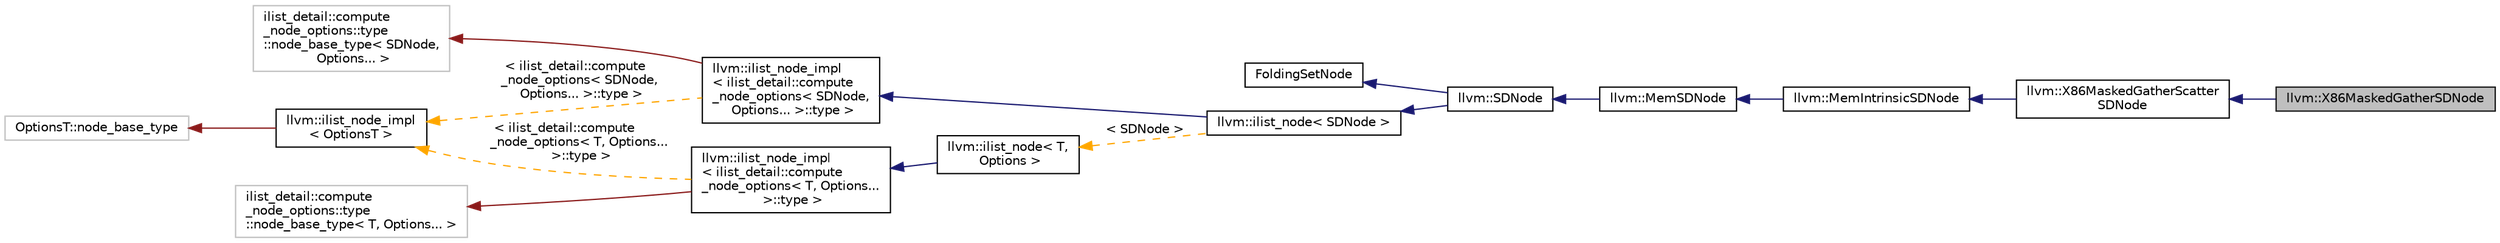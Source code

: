 digraph "llvm::X86MaskedGatherSDNode"
{
 // LATEX_PDF_SIZE
  bgcolor="transparent";
  edge [fontname="Helvetica",fontsize="10",labelfontname="Helvetica",labelfontsize="10"];
  node [fontname="Helvetica",fontsize="10",shape=record];
  rankdir="LR";
  Node1 [label="llvm::X86MaskedGatherSDNode",height=0.2,width=0.4,color="black", fillcolor="grey75", style="filled", fontcolor="black",tooltip=" "];
  Node2 -> Node1 [dir="back",color="midnightblue",fontsize="10",style="solid",fontname="Helvetica"];
  Node2 [label="llvm::X86MaskedGatherScatter\lSDNode",height=0.2,width=0.4,color="black",URL="$classllvm_1_1X86MaskedGatherScatterSDNode.html",tooltip=" "];
  Node3 -> Node2 [dir="back",color="midnightblue",fontsize="10",style="solid",fontname="Helvetica"];
  Node3 [label="llvm::MemIntrinsicSDNode",height=0.2,width=0.4,color="black",URL="$classllvm_1_1MemIntrinsicSDNode.html",tooltip="This SDNode is used for target intrinsics that touch memory and need an associated MachineMemOperand."];
  Node4 -> Node3 [dir="back",color="midnightblue",fontsize="10",style="solid",fontname="Helvetica"];
  Node4 [label="llvm::MemSDNode",height=0.2,width=0.4,color="black",URL="$classllvm_1_1MemSDNode.html",tooltip="This is an abstract virtual class for memory operations."];
  Node5 -> Node4 [dir="back",color="midnightblue",fontsize="10",style="solid",fontname="Helvetica"];
  Node5 [label="llvm::SDNode",height=0.2,width=0.4,color="black",URL="$classllvm_1_1SDNode.html",tooltip="Represents one node in the SelectionDAG."];
  Node6 -> Node5 [dir="back",color="midnightblue",fontsize="10",style="solid",fontname="Helvetica"];
  Node6 [label="FoldingSetNode",height=0.2,width=0.4,color="black",URL="$classllvm_1_1FoldingSetBase_1_1Node.html",tooltip="Node - This class is used to maintain the singly linked bucket list in a folding set."];
  Node7 -> Node5 [dir="back",color="midnightblue",fontsize="10",style="solid",fontname="Helvetica"];
  Node7 [label="llvm::ilist_node\< SDNode \>",height=0.2,width=0.4,color="black",URL="$classllvm_1_1ilist__node.html",tooltip=" "];
  Node8 -> Node7 [dir="back",color="midnightblue",fontsize="10",style="solid",fontname="Helvetica"];
  Node8 [label="llvm::ilist_node_impl\l\< ilist_detail::compute\l_node_options\< SDNode,\l Options... \>::type \>",height=0.2,width=0.4,color="black",URL="$classllvm_1_1ilist__node__impl.html",tooltip=" "];
  Node9 -> Node8 [dir="back",color="firebrick4",fontsize="10",style="solid",fontname="Helvetica"];
  Node9 [label="ilist_detail::compute\l_node_options::type \l::node_base_type\< SDNode,\l Options... \>",height=0.2,width=0.4,color="grey75",tooltip=" "];
  Node10 -> Node8 [dir="back",color="orange",fontsize="10",style="dashed",label=" \< ilist_detail::compute\l_node_options\< SDNode,\l Options... \>::type \>" ,fontname="Helvetica"];
  Node10 [label="llvm::ilist_node_impl\l\< OptionsT \>",height=0.2,width=0.4,color="black",URL="$classllvm_1_1ilist__node__impl.html",tooltip="Implementation for an ilist node."];
  Node11 -> Node10 [dir="back",color="firebrick4",fontsize="10",style="solid",fontname="Helvetica"];
  Node11 [label="OptionsT::node_base_type",height=0.2,width=0.4,color="grey75",tooltip=" "];
  Node12 -> Node7 [dir="back",color="orange",fontsize="10",style="dashed",label=" \< SDNode \>" ,fontname="Helvetica"];
  Node12 [label="llvm::ilist_node\< T,\l Options \>",height=0.2,width=0.4,color="black",URL="$classllvm_1_1ilist__node.html",tooltip=" "];
  Node13 -> Node12 [dir="back",color="midnightblue",fontsize="10",style="solid",fontname="Helvetica"];
  Node13 [label="llvm::ilist_node_impl\l\< ilist_detail::compute\l_node_options\< T, Options...\l \>::type \>",height=0.2,width=0.4,color="black",URL="$classllvm_1_1ilist__node__impl.html",tooltip=" "];
  Node14 -> Node13 [dir="back",color="firebrick4",fontsize="10",style="solid",fontname="Helvetica"];
  Node14 [label="ilist_detail::compute\l_node_options::type \l::node_base_type\< T, Options... \>",height=0.2,width=0.4,color="grey75",tooltip=" "];
  Node10 -> Node13 [dir="back",color="orange",fontsize="10",style="dashed",label=" \< ilist_detail::compute\l_node_options\< T, Options...\l \>::type \>" ,fontname="Helvetica"];
}
